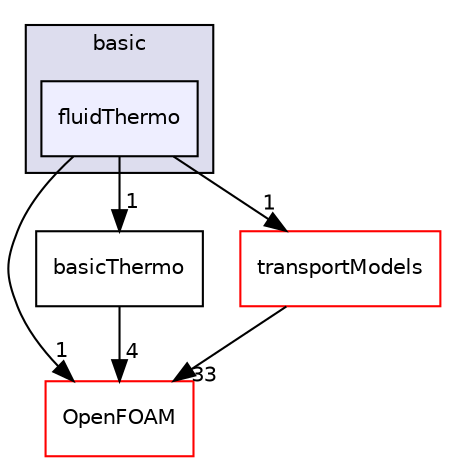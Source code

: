 digraph "src/thermophysicalModels/basic/fluidThermo" {
  bgcolor=transparent;
  compound=true
  node [ fontsize="10", fontname="Helvetica"];
  edge [ labelfontsize="10", labelfontname="Helvetica"];
  subgraph clusterdir_38cb9973e0eaf6834e10b18bff965c4b {
    graph [ bgcolor="#ddddee", pencolor="black", label="basic" fontname="Helvetica", fontsize="10", URL="dir_38cb9973e0eaf6834e10b18bff965c4b.html"]
  dir_84e227a2fb201863b3925c558f3dccfe [shape=box, label="fluidThermo", style="filled", fillcolor="#eeeeff", pencolor="black", URL="dir_84e227a2fb201863b3925c558f3dccfe.html"];
  }
  dir_c5473ff19b20e6ec4dfe5c310b3778a8 [shape=box label="OpenFOAM" color="red" URL="dir_c5473ff19b20e6ec4dfe5c310b3778a8.html"];
  dir_ba216299fdd5e0812ff0312bad2cf033 [shape=box label="basicThermo" URL="dir_ba216299fdd5e0812ff0312bad2cf033.html"];
  dir_9415e59289a6feeb24164dafa70a594f [shape=box label="transportModels" color="red" URL="dir_9415e59289a6feeb24164dafa70a594f.html"];
  dir_ba216299fdd5e0812ff0312bad2cf033->dir_c5473ff19b20e6ec4dfe5c310b3778a8 [headlabel="4", labeldistance=1.5 headhref="dir_002747_001929.html"];
  dir_9415e59289a6feeb24164dafa70a594f->dir_c5473ff19b20e6ec4dfe5c310b3778a8 [headlabel="33", labeldistance=1.5 headhref="dir_000885_001929.html"];
  dir_84e227a2fb201863b3925c558f3dccfe->dir_c5473ff19b20e6ec4dfe5c310b3778a8 [headlabel="1", labeldistance=1.5 headhref="dir_002756_001929.html"];
  dir_84e227a2fb201863b3925c558f3dccfe->dir_ba216299fdd5e0812ff0312bad2cf033 [headlabel="1", labeldistance=1.5 headhref="dir_002756_002747.html"];
  dir_84e227a2fb201863b3925c558f3dccfe->dir_9415e59289a6feeb24164dafa70a594f [headlabel="1", labeldistance=1.5 headhref="dir_002756_000885.html"];
}
